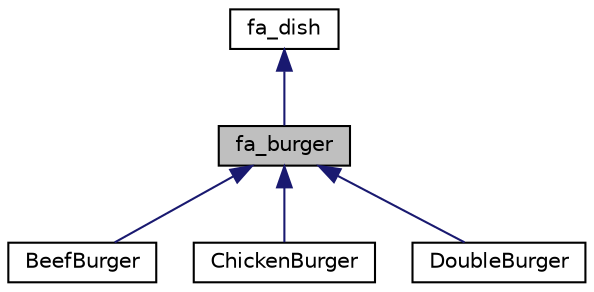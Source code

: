 digraph "fa_burger"
{
 // LATEX_PDF_SIZE
  edge [fontname="Helvetica",fontsize="10",labelfontname="Helvetica",labelfontsize="10"];
  node [fontname="Helvetica",fontsize="10",shape=record];
  Node1 [label="fa_burger",height=0.2,width=0.4,color="black", fillcolor="grey75", style="filled", fontcolor="black",tooltip="Abstract product class representing a generic burger dish."];
  Node2 -> Node1 [dir="back",color="midnightblue",fontsize="10",style="solid",fontname="Helvetica"];
  Node2 [label="fa_dish",height=0.2,width=0.4,color="black", fillcolor="white", style="filled",URL="$classfa__dish.html",tooltip="Abstract class representing a dish with customizable components."];
  Node1 -> Node3 [dir="back",color="midnightblue",fontsize="10",style="solid",fontname="Helvetica"];
  Node3 [label="BeefBurger",height=0.2,width=0.4,color="black", fillcolor="white", style="filled",URL="$classBeefBurger.html",tooltip="Concrete product class representing a beef burger dish."];
  Node1 -> Node4 [dir="back",color="midnightblue",fontsize="10",style="solid",fontname="Helvetica"];
  Node4 [label="ChickenBurger",height=0.2,width=0.4,color="black", fillcolor="white", style="filled",URL="$classChickenBurger.html",tooltip="Concrete product class representing a chicken burger dish."];
  Node1 -> Node5 [dir="back",color="midnightblue",fontsize="10",style="solid",fontname="Helvetica"];
  Node5 [label="DoubleBurger",height=0.2,width=0.4,color="black", fillcolor="white", style="filled",URL="$classDoubleBurger.html",tooltip="Concrete product class representing a double burger dish."];
}
